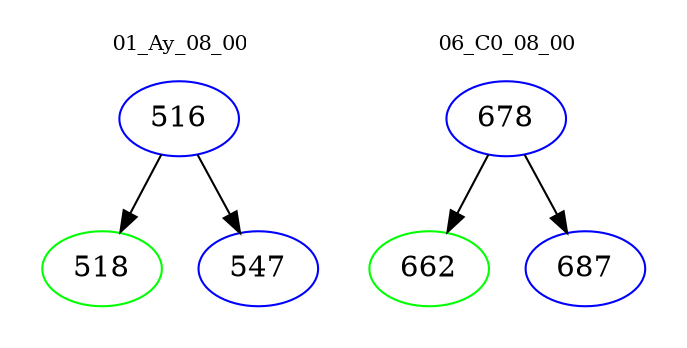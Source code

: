 digraph{
subgraph cluster_0 {
color = white
label = "01_Ay_08_00";
fontsize=10;
T0_516 [label="516", color="blue"]
T0_516 -> T0_518 [color="black"]
T0_518 [label="518", color="green"]
T0_516 -> T0_547 [color="black"]
T0_547 [label="547", color="blue"]
}
subgraph cluster_1 {
color = white
label = "06_C0_08_00";
fontsize=10;
T1_678 [label="678", color="blue"]
T1_678 -> T1_662 [color="black"]
T1_662 [label="662", color="green"]
T1_678 -> T1_687 [color="black"]
T1_687 [label="687", color="blue"]
}
}
